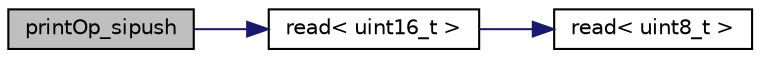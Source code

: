 digraph "printOp_sipush"
{
 // LATEX_PDF_SIZE
  edge [fontname="Helvetica",fontsize="10",labelfontname="Helvetica",labelfontsize="10"];
  node [fontname="Helvetica",fontsize="10",shape=record];
  rankdir="LR";
  Node1 [label="printOp_sipush",height=0.2,width=0.4,color="black", fillcolor="grey75", style="filled", fontcolor="black",tooltip=" "];
  Node1 -> Node2 [color="midnightblue",fontsize="10",style="solid"];
  Node2 [label="read\< uint16_t \>",height=0.2,width=0.4,color="black", fillcolor="white", style="filled",URL="$_tipos_8cpp.html#acb337e0b996b7eb4f83d197c9b1a12f9",tooltip=" "];
  Node2 -> Node3 [color="midnightblue",fontsize="10",style="solid"];
  Node3 [label="read\< uint8_t \>",height=0.2,width=0.4,color="black", fillcolor="white", style="filled",URL="$_tipos_8cpp.html#a84a58ce8de91bb008e62bd8d7576bcf9",tooltip=" "];
}
